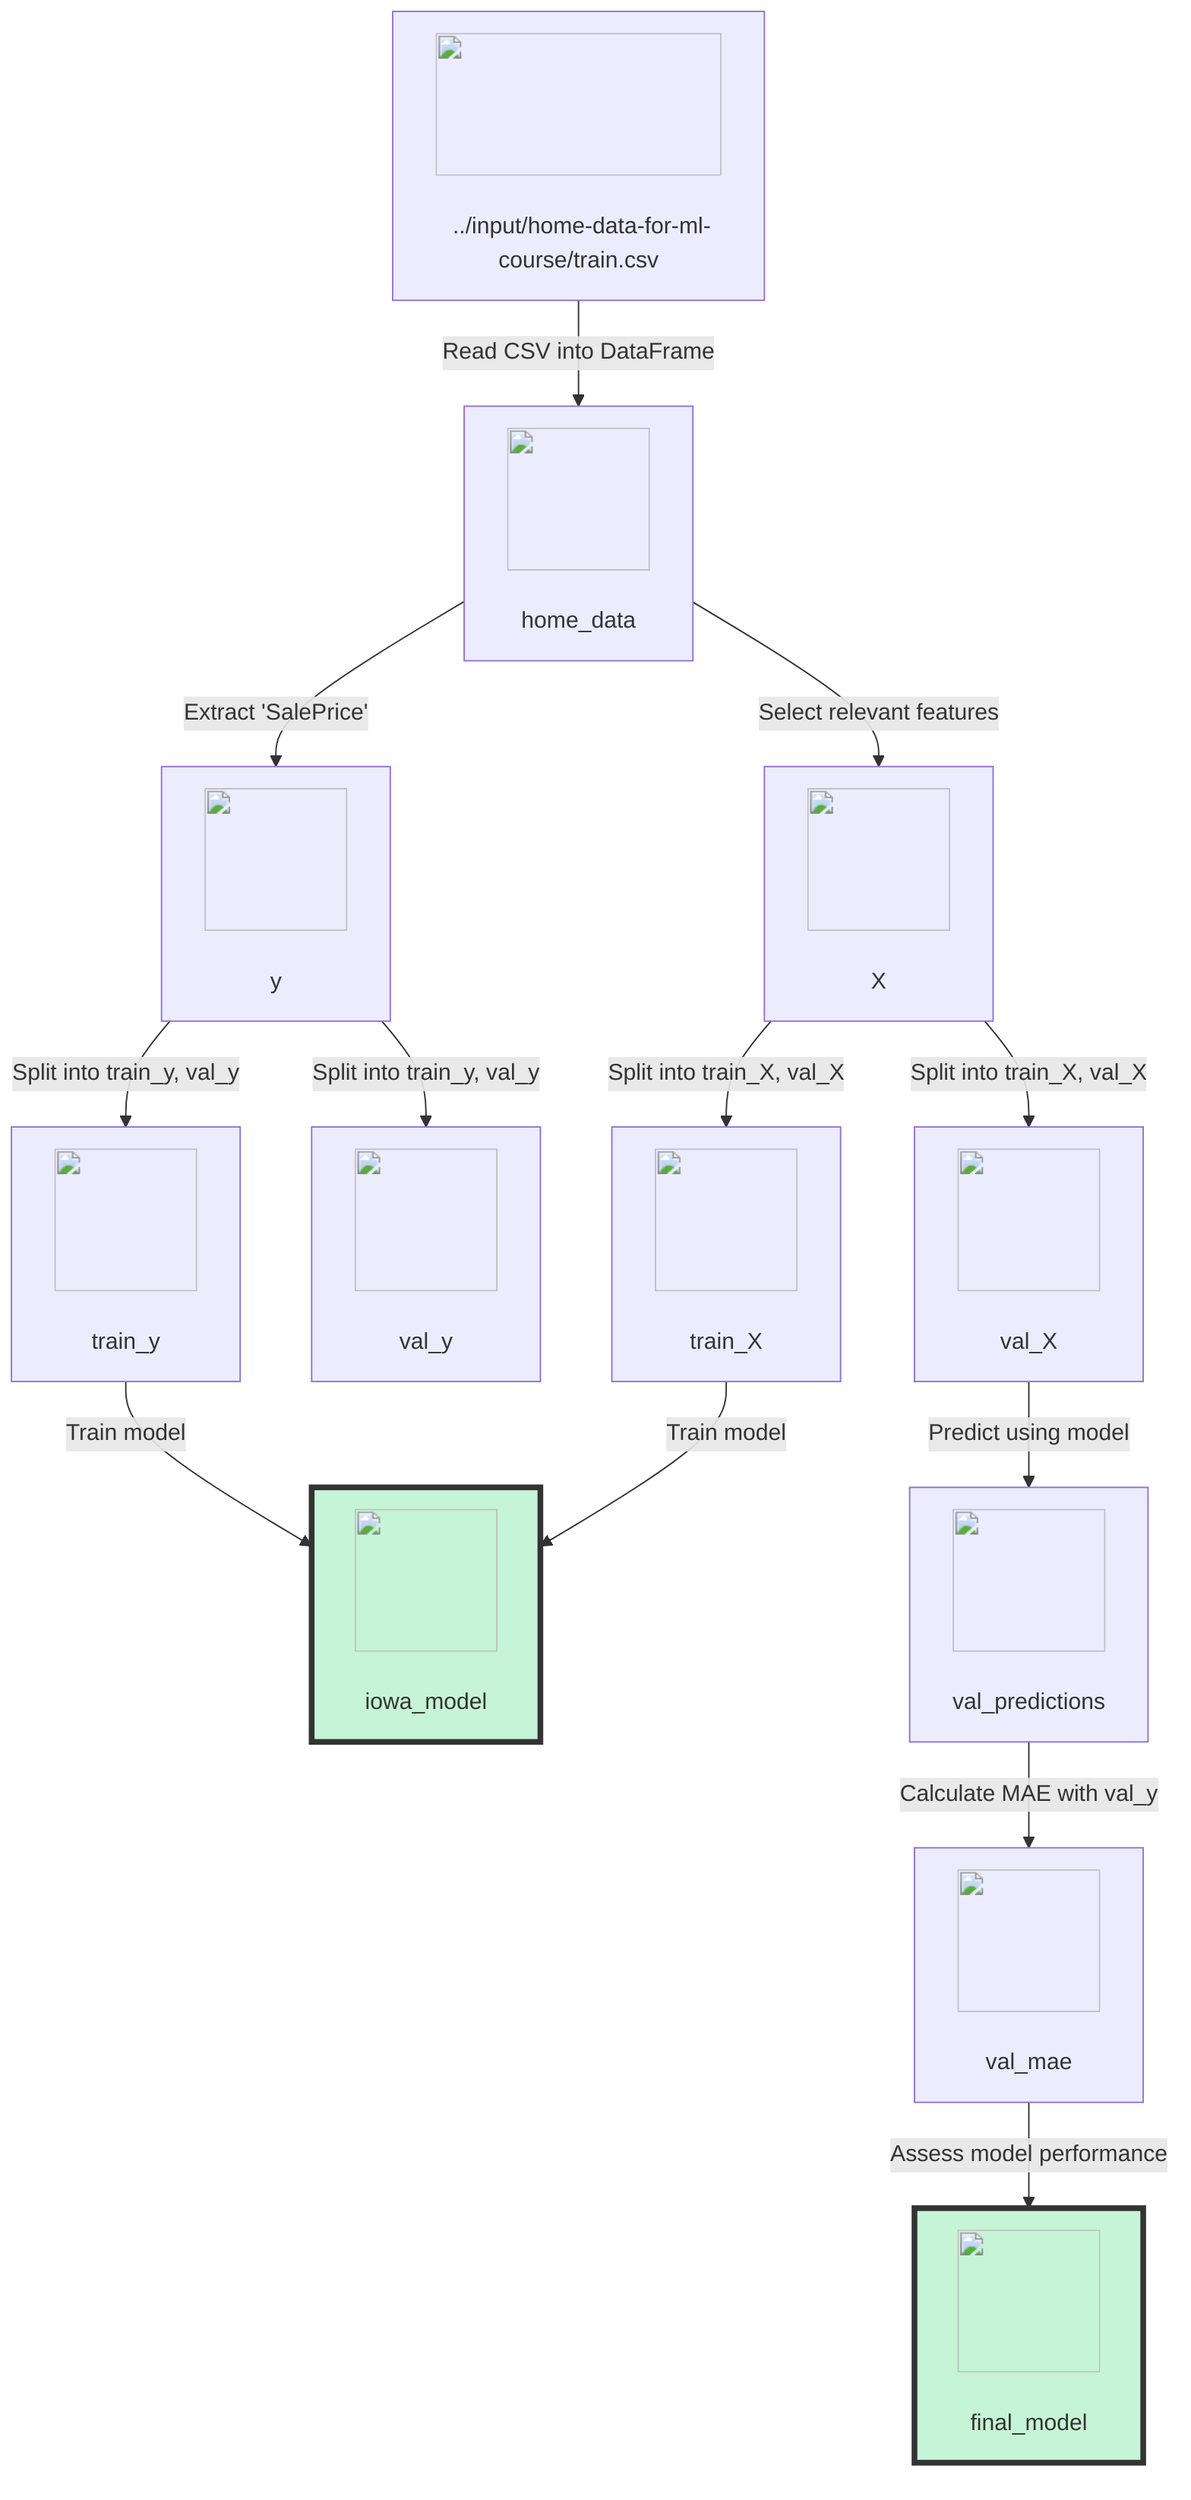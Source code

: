 %% Data source definition
flowchart TD
    A["<img src='icons/file.svg' width=100 height=100/> <br/> ../input/home-data-for-ml-course/train.csv"]
    %% Data Variables
    B["<img src='icons/table.svg' width=100 height=100/> <br/> home_data"]
    C["<img src='icons/column_split.svg' width=100 height=100/> <br/> y"]
    D["<img src='icons/column_split.svg' width=100 height=100/> <br/> X"]
    E["<img src='icons/row_split.svg' width=100 height=100/> <br/> train_X"]
    F["<img src='icons/row_split.svg' width=100 height=100/> <br/> val_X"]
    G["<img src='icons/row_split.svg' width=100 height=100/> <br/> train_y"]
    H["<img src='icons/row_split.svg' width=100 height=100/> <br/> val_y"]
    I["<img src='icons/brain.svg' width=100 height=100/> <br/> iowa_model"]
    J["<img src='icons/brain.svg' width=100 height=100/> <br/> val_predictions"]
    K["<img src='icons/brain.svg' width=100 height=100/> <br/> val_mae"]
    L["<img src='icons/brain.svg' width=100 height=100/> <br/> final_model"]

    %% Data Flow
    %% Reading the data source
    A -->|"Read CSV into DataFrame"| B
    B -->|"Extract 'SalePrice'"| C
    B -->|"Select relevant features"| D
    D -->|"Split into train_X, val_X"| E
    D -->|"Split into train_X, val_X"| F
    C -->|"Split into train_y, val_y"| G
    C -->|"Split into train_y, val_y"| H
    E -->|"Train model"| I
    G -->|"Train model"| I
    F -->|"Predict using model"| J
    J -->|"Calculate MAE with val_y"| K
    K -->|"Assess model performance"| L

    %% Models
    style I fill:#C6F4D6,stroke:#333,stroke-width:4px
    style L fill:#C6F4D6,stroke:#333,stroke-width:4px